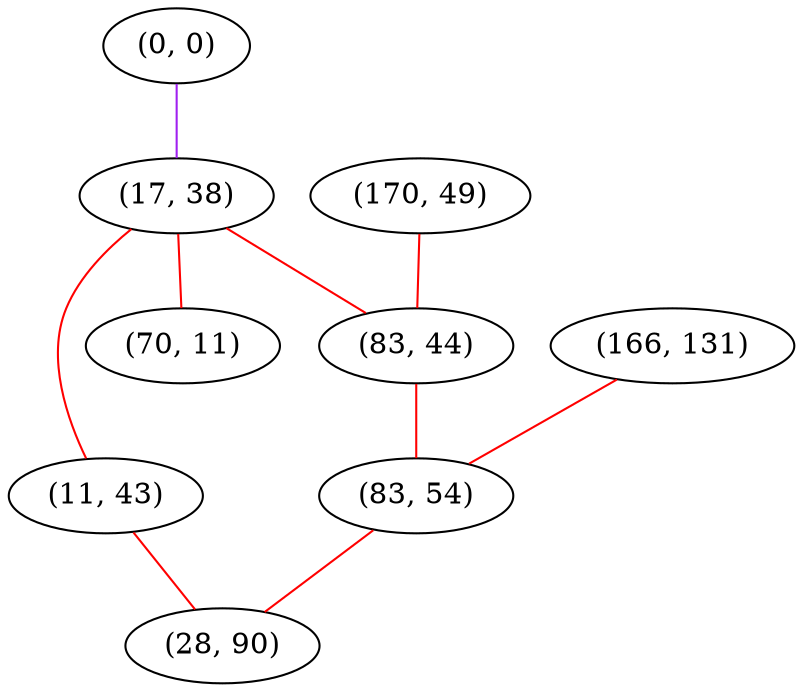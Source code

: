 graph "" {
"(0, 0)";
"(17, 38)";
"(11, 43)";
"(170, 49)";
"(70, 11)";
"(166, 131)";
"(83, 44)";
"(83, 54)";
"(28, 90)";
"(0, 0)" -- "(17, 38)"  [color=purple, key=0, weight=4];
"(17, 38)" -- "(70, 11)"  [color=red, key=0, weight=1];
"(17, 38)" -- "(83, 44)"  [color=red, key=0, weight=1];
"(17, 38)" -- "(11, 43)"  [color=red, key=0, weight=1];
"(11, 43)" -- "(28, 90)"  [color=red, key=0, weight=1];
"(170, 49)" -- "(83, 44)"  [color=red, key=0, weight=1];
"(166, 131)" -- "(83, 54)"  [color=red, key=0, weight=1];
"(83, 44)" -- "(83, 54)"  [color=red, key=0, weight=1];
"(83, 54)" -- "(28, 90)"  [color=red, key=0, weight=1];
}
